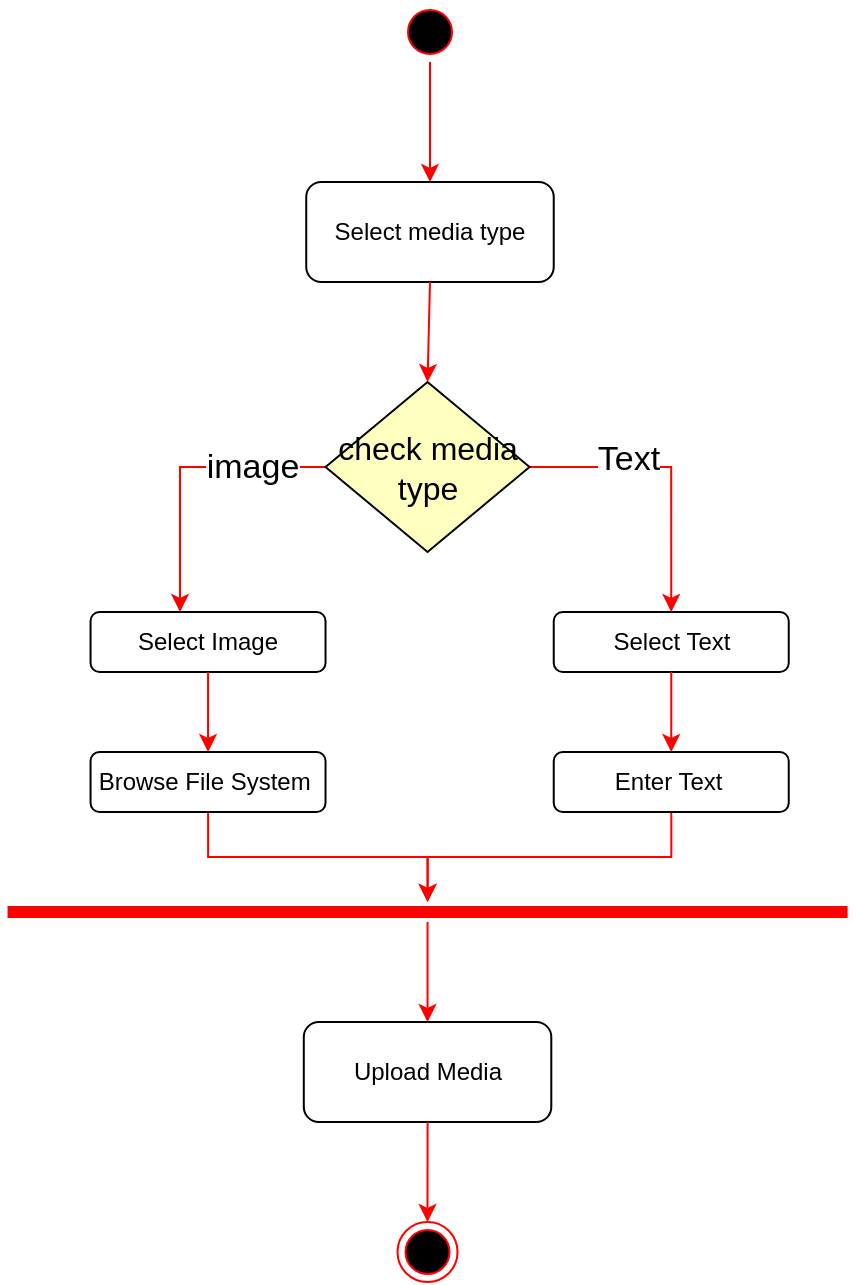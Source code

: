 <mxfile version="22.1.18" type="device">
  <diagram id="GRX5f2IKe_jRjbAPhs5a" name="Page-1">
    <mxGraphModel dx="789" dy="1713" grid="1" gridSize="10" guides="1" tooltips="1" connect="1" arrows="1" fold="1" page="1" pageScale="1" pageWidth="1600" pageHeight="1200" math="0" shadow="0">
      <root>
        <mxCell id="0" />
        <mxCell id="1" parent="0" />
        <mxCell id="dRiF5mvPP-Ez4aqjku8g-15" style="edgeStyle=orthogonalEdgeStyle;rounded=0;orthogonalLoop=1;jettySize=auto;html=1;entryX=0.5;entryY=0;entryDx=0;entryDy=0;strokeColor=#FF0000;" edge="1" parent="1" source="qBGki6Qu-t18BwJeB7Fz-50" target="qBGki6Qu-t18BwJeB7Fz-52">
          <mxGeometry relative="1" as="geometry" />
        </mxCell>
        <mxCell id="qBGki6Qu-t18BwJeB7Fz-50" value="" style="ellipse;html=1;shape=startState;fillColor=#000000;strokeColor=#ff0000;" parent="1" vertex="1">
          <mxGeometry x="740" y="-210" width="30" height="30" as="geometry" />
        </mxCell>
        <mxCell id="qBGki6Qu-t18BwJeB7Fz-52" value="&lt;div&gt;Select media type&lt;/div&gt;" style="rounded=1;whiteSpace=wrap;html=1;" parent="1" vertex="1">
          <mxGeometry x="693.12" y="-120" width="123.75" height="50" as="geometry" />
        </mxCell>
        <mxCell id="qBGki6Qu-t18BwJeB7Fz-57" value="" style="endArrow=classic;html=1;rounded=0;fontSize=10;exitX=0.5;exitY=1;exitDx=0;exitDy=0;entryX=0.5;entryY=0;entryDx=0;entryDy=0;strokeColor=#FF0000;" parent="1" source="qBGki6Qu-t18BwJeB7Fz-52" target="dRiF5mvPP-Ez4aqjku8g-14" edge="1">
          <mxGeometry width="50" height="50" relative="1" as="geometry">
            <mxPoint x="385" y="-40" as="sourcePoint" />
            <mxPoint x="754.999" y="-30" as="targetPoint" />
          </mxGeometry>
        </mxCell>
        <mxCell id="qBGki6Qu-t18BwJeB7Fz-58" value="Select Image" style="rounded=1;whiteSpace=wrap;html=1;" parent="1" vertex="1">
          <mxGeometry x="585.27" y="95" width="117.5" height="30" as="geometry" />
        </mxCell>
        <mxCell id="qBGki6Qu-t18BwJeB7Fz-59" value="Select Text" style="rounded=1;whiteSpace=wrap;html=1;" parent="1" vertex="1">
          <mxGeometry x="816.87" y="95" width="117.5" height="30" as="geometry" />
        </mxCell>
        <mxCell id="dRiF5mvPP-Ez4aqjku8g-18" value="" style="edgeStyle=orthogonalEdgeStyle;rounded=0;orthogonalLoop=1;jettySize=auto;html=1;strokeColor=#FF0000;" edge="1" parent="1" source="qBGki6Qu-t18BwJeB7Fz-60" target="qBGki6Qu-t18BwJeB7Fz-67">
          <mxGeometry relative="1" as="geometry" />
        </mxCell>
        <mxCell id="qBGki6Qu-t18BwJeB7Fz-60" value="Enter Text&amp;nbsp;" style="rounded=1;whiteSpace=wrap;html=1;" parent="1" vertex="1">
          <mxGeometry x="816.87" y="165" width="117.5" height="30" as="geometry" />
        </mxCell>
        <mxCell id="dRiF5mvPP-Ez4aqjku8g-19" value="" style="edgeStyle=orthogonalEdgeStyle;rounded=0;orthogonalLoop=1;jettySize=auto;html=1;strokeColor=#FF0000;" edge="1" parent="1" source="qBGki6Qu-t18BwJeB7Fz-61" target="qBGki6Qu-t18BwJeB7Fz-67">
          <mxGeometry relative="1" as="geometry" />
        </mxCell>
        <mxCell id="qBGki6Qu-t18BwJeB7Fz-61" value="Browse File System&amp;nbsp;" style="rounded=1;whiteSpace=wrap;html=1;" parent="1" vertex="1">
          <mxGeometry x="585.27" y="165" width="117.5" height="30" as="geometry" />
        </mxCell>
        <mxCell id="qBGki6Qu-t18BwJeB7Fz-62" value="" style="endArrow=classic;html=1;rounded=0;fontSize=10;exitX=0.5;exitY=1;exitDx=0;exitDy=0;entryX=0.5;entryY=0;entryDx=0;entryDy=0;strokeColor=#FF0000;" parent="1" source="qBGki6Qu-t18BwJeB7Fz-59" target="qBGki6Qu-t18BwJeB7Fz-60" edge="1">
          <mxGeometry width="50" height="50" relative="1" as="geometry">
            <mxPoint x="401.87" y="15" as="sourcePoint" />
            <mxPoint x="401.88" y="65" as="targetPoint" />
          </mxGeometry>
        </mxCell>
        <mxCell id="qBGki6Qu-t18BwJeB7Fz-63" value="" style="endArrow=classic;html=1;rounded=0;fontSize=10;exitX=0.5;exitY=1;exitDx=0;exitDy=0;strokeColor=#FF0000;" parent="1" source="qBGki6Qu-t18BwJeB7Fz-58" target="qBGki6Qu-t18BwJeB7Fz-61" edge="1">
          <mxGeometry width="50" height="50" relative="1" as="geometry">
            <mxPoint x="390.27" y="25" as="sourcePoint" />
            <mxPoint x="390.28" y="75" as="targetPoint" />
          </mxGeometry>
        </mxCell>
        <mxCell id="dRiF5mvPP-Ez4aqjku8g-20" value="" style="edgeStyle=orthogonalEdgeStyle;rounded=0;orthogonalLoop=1;jettySize=auto;html=1;strokeColor=#FF0000;" edge="1" parent="1" source="qBGki6Qu-t18BwJeB7Fz-67" target="qBGki6Qu-t18BwJeB7Fz-74">
          <mxGeometry relative="1" as="geometry" />
        </mxCell>
        <mxCell id="qBGki6Qu-t18BwJeB7Fz-67" value="" style="shape=line;html=1;strokeWidth=6;strokeColor=#ff0000;" parent="1" vertex="1">
          <mxGeometry x="543.77" y="240" width="420" height="10" as="geometry" />
        </mxCell>
        <mxCell id="qBGki6Qu-t18BwJeB7Fz-74" value="&lt;div&gt;Upload Media&lt;/div&gt;" style="rounded=1;whiteSpace=wrap;html=1;" parent="1" vertex="1">
          <mxGeometry x="691.9" y="300" width="123.75" height="50" as="geometry" />
        </mxCell>
        <mxCell id="qBGki6Qu-t18BwJeB7Fz-76" value="" style="ellipse;html=1;shape=endState;fillColor=#000000;strokeColor=#ff0000;" parent="1" vertex="1">
          <mxGeometry x="738.76" y="400" width="30" height="30" as="geometry" />
        </mxCell>
        <mxCell id="qBGki6Qu-t18BwJeB7Fz-79" value="" style="endArrow=classic;html=1;rounded=0;fontSize=10;exitX=0.5;exitY=1;exitDx=0;exitDy=0;entryX=0.5;entryY=0;entryDx=0;entryDy=0;strokeColor=#FF0000;" parent="1" source="qBGki6Qu-t18BwJeB7Fz-74" target="qBGki6Qu-t18BwJeB7Fz-76" edge="1">
          <mxGeometry width="50" height="50" relative="1" as="geometry">
            <mxPoint x="764.41" y="490" as="sourcePoint" />
            <mxPoint x="764.42" y="540" as="targetPoint" />
          </mxGeometry>
        </mxCell>
        <mxCell id="dRiF5mvPP-Ez4aqjku8g-9" style="edgeStyle=orthogonalEdgeStyle;rounded=0;orthogonalLoop=1;jettySize=auto;html=1;strokeColor=#FF0000;entryX=0.5;entryY=0;entryDx=0;entryDy=0;" edge="1" parent="1" source="dRiF5mvPP-Ez4aqjku8g-14" target="qBGki6Qu-t18BwJeB7Fz-59">
          <mxGeometry relative="1" as="geometry">
            <mxPoint x="874.77" y="75" as="targetPoint" />
          </mxGeometry>
        </mxCell>
        <mxCell id="dRiF5mvPP-Ez4aqjku8g-10" value="text" style="edgeLabel;html=1;align=center;verticalAlign=middle;resizable=0;points=[];" vertex="1" connectable="0" parent="dRiF5mvPP-Ez4aqjku8g-9">
          <mxGeometry x="-0.375" y="2" relative="1" as="geometry">
            <mxPoint as="offset" />
          </mxGeometry>
        </mxCell>
        <mxCell id="dRiF5mvPP-Ez4aqjku8g-11" value="&lt;font style=&quot;font-size: 17px;&quot;&gt;Text&lt;/font&gt;" style="edgeLabel;html=1;align=center;verticalAlign=middle;resizable=0;points=[];" vertex="1" connectable="0" parent="dRiF5mvPP-Ez4aqjku8g-9">
          <mxGeometry x="-0.32" y="4" relative="1" as="geometry">
            <mxPoint as="offset" />
          </mxGeometry>
        </mxCell>
        <mxCell id="dRiF5mvPP-Ez4aqjku8g-12" style="edgeStyle=orthogonalEdgeStyle;rounded=0;orthogonalLoop=1;jettySize=auto;html=1;strokeColor=#FF0000;" edge="1" parent="1" source="dRiF5mvPP-Ez4aqjku8g-14" target="qBGki6Qu-t18BwJeB7Fz-58">
          <mxGeometry relative="1" as="geometry">
            <mxPoint x="630" y="90" as="targetPoint" />
            <Array as="points">
              <mxPoint x="630" y="23" />
            </Array>
          </mxGeometry>
        </mxCell>
        <mxCell id="dRiF5mvPP-Ez4aqjku8g-13" value="&lt;font style=&quot;font-size: 17px;&quot;&gt;image&lt;/font&gt;" style="edgeLabel;html=1;align=center;verticalAlign=middle;resizable=0;points=[];" vertex="1" connectable="0" parent="dRiF5mvPP-Ez4aqjku8g-12">
          <mxGeometry x="-0.43" y="2" relative="1" as="geometry">
            <mxPoint x="4" y="-2" as="offset" />
          </mxGeometry>
        </mxCell>
        <mxCell id="dRiF5mvPP-Ez4aqjku8g-14" value="&lt;font style=&quot;font-size: 16px;&quot;&gt;check media type&lt;/font&gt;" style="rhombus;whiteSpace=wrap;html=1;fillColor=#FFFFC0;" vertex="1" parent="1">
          <mxGeometry x="702.77" y="-20" width="102" height="85" as="geometry" />
        </mxCell>
      </root>
    </mxGraphModel>
  </diagram>
</mxfile>

